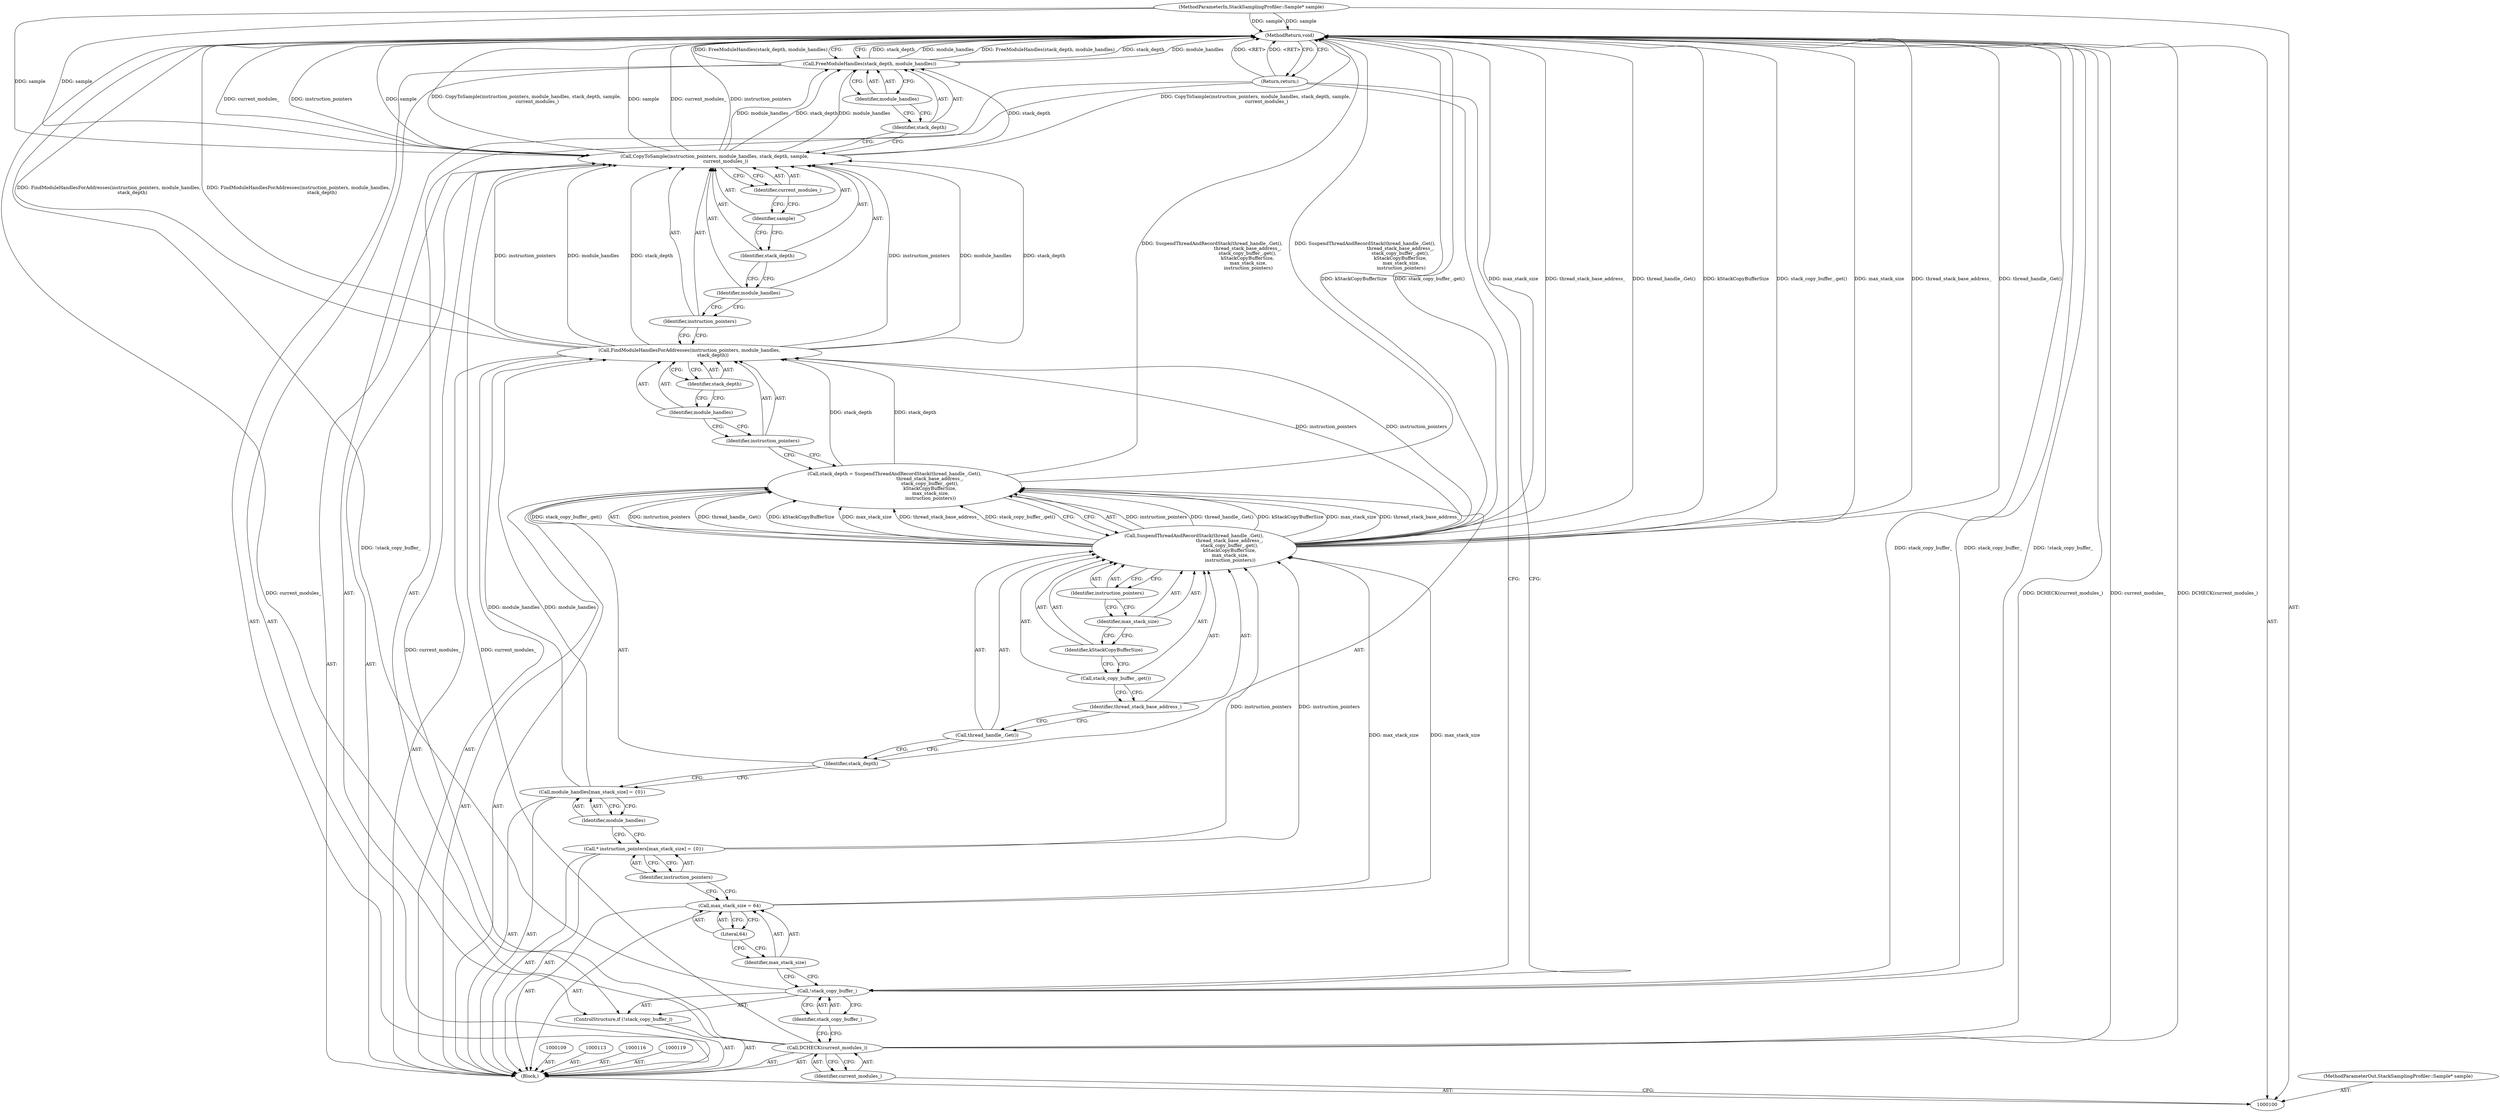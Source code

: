 digraph "0_Chrome_0fb75f1e468fe9054be3b3d3d5b9bf9a66e4199d_1" {
"1000142" [label="(MethodReturn,void)"];
"1000117" [label="(Call,module_handles[max_stack_size] = {0})"];
"1000118" [label="(Identifier,module_handles)"];
"1000122" [label="(Call,SuspendThreadAndRecordStack(thread_handle_.Get(),\n                                                thread_stack_base_address_,\n                                                stack_copy_buffer_.get(),\n                                                kStackCopyBufferSize,\n                                                 max_stack_size,\n                                                 instruction_pointers))"];
"1000123" [label="(Call,thread_handle_.Get())"];
"1000120" [label="(Call,stack_depth = SuspendThreadAndRecordStack(thread_handle_.Get(),\n                                                thread_stack_base_address_,\n                                                stack_copy_buffer_.get(),\n                                                kStackCopyBufferSize,\n                                                 max_stack_size,\n                                                 instruction_pointers))"];
"1000121" [label="(Identifier,stack_depth)"];
"1000124" [label="(Identifier,thread_stack_base_address_)"];
"1000125" [label="(Call,stack_copy_buffer_.get())"];
"1000126" [label="(Identifier,kStackCopyBufferSize)"];
"1000127" [label="(Identifier,max_stack_size)"];
"1000128" [label="(Identifier,instruction_pointers)"];
"1000129" [label="(Call,FindModuleHandlesForAddresses(instruction_pointers, module_handles,\n                                stack_depth))"];
"1000130" [label="(Identifier,instruction_pointers)"];
"1000131" [label="(Identifier,module_handles)"];
"1000132" [label="(Identifier,stack_depth)"];
"1000102" [label="(Block,)"];
"1000101" [label="(MethodParameterIn,StackSamplingProfiler::Sample* sample)"];
"1000198" [label="(MethodParameterOut,StackSamplingProfiler::Sample* sample)"];
"1000134" [label="(Identifier,instruction_pointers)"];
"1000133" [label="(Call,CopyToSample(instruction_pointers, module_handles, stack_depth, sample,\n               current_modules_))"];
"1000135" [label="(Identifier,module_handles)"];
"1000136" [label="(Identifier,stack_depth)"];
"1000137" [label="(Identifier,sample)"];
"1000138" [label="(Identifier,current_modules_)"];
"1000139" [label="(Call,FreeModuleHandles(stack_depth, module_handles))"];
"1000140" [label="(Identifier,stack_depth)"];
"1000141" [label="(Identifier,module_handles)"];
"1000104" [label="(Identifier,current_modules_)"];
"1000103" [label="(Call,DCHECK(current_modules_))"];
"1000105" [label="(ControlStructure,if (!stack_copy_buffer_))"];
"1000106" [label="(Call,!stack_copy_buffer_)"];
"1000107" [label="(Identifier,stack_copy_buffer_)"];
"1000108" [label="(Return,return;)"];
"1000110" [label="(Call,max_stack_size = 64)"];
"1000111" [label="(Identifier,max_stack_size)"];
"1000112" [label="(Literal,64)"];
"1000114" [label="(Call,* instruction_pointers[max_stack_size] = {0})"];
"1000115" [label="(Identifier,instruction_pointers)"];
"1000142" -> "1000100"  [label="AST: "];
"1000142" -> "1000108"  [label="CFG: "];
"1000142" -> "1000139"  [label="CFG: "];
"1000108" -> "1000142"  [label="DDG: <RET>"];
"1000122" -> "1000142"  [label="DDG: kStackCopyBufferSize"];
"1000122" -> "1000142"  [label="DDG: stack_copy_buffer_.get()"];
"1000122" -> "1000142"  [label="DDG: max_stack_size"];
"1000122" -> "1000142"  [label="DDG: thread_stack_base_address_"];
"1000122" -> "1000142"  [label="DDG: thread_handle_.Get()"];
"1000106" -> "1000142"  [label="DDG: stack_copy_buffer_"];
"1000106" -> "1000142"  [label="DDG: !stack_copy_buffer_"];
"1000103" -> "1000142"  [label="DDG: current_modules_"];
"1000103" -> "1000142"  [label="DDG: DCHECK(current_modules_)"];
"1000139" -> "1000142"  [label="DDG: stack_depth"];
"1000139" -> "1000142"  [label="DDG: module_handles"];
"1000139" -> "1000142"  [label="DDG: FreeModuleHandles(stack_depth, module_handles)"];
"1000133" -> "1000142"  [label="DDG: CopyToSample(instruction_pointers, module_handles, stack_depth, sample,\n               current_modules_)"];
"1000133" -> "1000142"  [label="DDG: current_modules_"];
"1000133" -> "1000142"  [label="DDG: instruction_pointers"];
"1000133" -> "1000142"  [label="DDG: sample"];
"1000120" -> "1000142"  [label="DDG: SuspendThreadAndRecordStack(thread_handle_.Get(),\n                                                thread_stack_base_address_,\n                                                stack_copy_buffer_.get(),\n                                                kStackCopyBufferSize,\n                                                 max_stack_size,\n                                                 instruction_pointers)"];
"1000129" -> "1000142"  [label="DDG: FindModuleHandlesForAddresses(instruction_pointers, module_handles,\n                                stack_depth)"];
"1000101" -> "1000142"  [label="DDG: sample"];
"1000117" -> "1000102"  [label="AST: "];
"1000117" -> "1000118"  [label="CFG: "];
"1000118" -> "1000117"  [label="AST: "];
"1000121" -> "1000117"  [label="CFG: "];
"1000117" -> "1000129"  [label="DDG: module_handles"];
"1000118" -> "1000117"  [label="AST: "];
"1000118" -> "1000114"  [label="CFG: "];
"1000117" -> "1000118"  [label="CFG: "];
"1000122" -> "1000120"  [label="AST: "];
"1000122" -> "1000128"  [label="CFG: "];
"1000123" -> "1000122"  [label="AST: "];
"1000124" -> "1000122"  [label="AST: "];
"1000125" -> "1000122"  [label="AST: "];
"1000126" -> "1000122"  [label="AST: "];
"1000127" -> "1000122"  [label="AST: "];
"1000128" -> "1000122"  [label="AST: "];
"1000120" -> "1000122"  [label="CFG: "];
"1000122" -> "1000142"  [label="DDG: kStackCopyBufferSize"];
"1000122" -> "1000142"  [label="DDG: stack_copy_buffer_.get()"];
"1000122" -> "1000142"  [label="DDG: max_stack_size"];
"1000122" -> "1000142"  [label="DDG: thread_stack_base_address_"];
"1000122" -> "1000142"  [label="DDG: thread_handle_.Get()"];
"1000122" -> "1000120"  [label="DDG: instruction_pointers"];
"1000122" -> "1000120"  [label="DDG: thread_handle_.Get()"];
"1000122" -> "1000120"  [label="DDG: kStackCopyBufferSize"];
"1000122" -> "1000120"  [label="DDG: max_stack_size"];
"1000122" -> "1000120"  [label="DDG: thread_stack_base_address_"];
"1000122" -> "1000120"  [label="DDG: stack_copy_buffer_.get()"];
"1000110" -> "1000122"  [label="DDG: max_stack_size"];
"1000114" -> "1000122"  [label="DDG: instruction_pointers"];
"1000122" -> "1000129"  [label="DDG: instruction_pointers"];
"1000123" -> "1000122"  [label="AST: "];
"1000123" -> "1000121"  [label="CFG: "];
"1000124" -> "1000123"  [label="CFG: "];
"1000120" -> "1000102"  [label="AST: "];
"1000120" -> "1000122"  [label="CFG: "];
"1000121" -> "1000120"  [label="AST: "];
"1000122" -> "1000120"  [label="AST: "];
"1000130" -> "1000120"  [label="CFG: "];
"1000120" -> "1000142"  [label="DDG: SuspendThreadAndRecordStack(thread_handle_.Get(),\n                                                thread_stack_base_address_,\n                                                stack_copy_buffer_.get(),\n                                                kStackCopyBufferSize,\n                                                 max_stack_size,\n                                                 instruction_pointers)"];
"1000122" -> "1000120"  [label="DDG: instruction_pointers"];
"1000122" -> "1000120"  [label="DDG: thread_handle_.Get()"];
"1000122" -> "1000120"  [label="DDG: kStackCopyBufferSize"];
"1000122" -> "1000120"  [label="DDG: max_stack_size"];
"1000122" -> "1000120"  [label="DDG: thread_stack_base_address_"];
"1000122" -> "1000120"  [label="DDG: stack_copy_buffer_.get()"];
"1000120" -> "1000129"  [label="DDG: stack_depth"];
"1000121" -> "1000120"  [label="AST: "];
"1000121" -> "1000117"  [label="CFG: "];
"1000123" -> "1000121"  [label="CFG: "];
"1000124" -> "1000122"  [label="AST: "];
"1000124" -> "1000123"  [label="CFG: "];
"1000125" -> "1000124"  [label="CFG: "];
"1000125" -> "1000122"  [label="AST: "];
"1000125" -> "1000124"  [label="CFG: "];
"1000126" -> "1000125"  [label="CFG: "];
"1000126" -> "1000122"  [label="AST: "];
"1000126" -> "1000125"  [label="CFG: "];
"1000127" -> "1000126"  [label="CFG: "];
"1000127" -> "1000122"  [label="AST: "];
"1000127" -> "1000126"  [label="CFG: "];
"1000128" -> "1000127"  [label="CFG: "];
"1000128" -> "1000122"  [label="AST: "];
"1000128" -> "1000127"  [label="CFG: "];
"1000122" -> "1000128"  [label="CFG: "];
"1000129" -> "1000102"  [label="AST: "];
"1000129" -> "1000132"  [label="CFG: "];
"1000130" -> "1000129"  [label="AST: "];
"1000131" -> "1000129"  [label="AST: "];
"1000132" -> "1000129"  [label="AST: "];
"1000134" -> "1000129"  [label="CFG: "];
"1000129" -> "1000142"  [label="DDG: FindModuleHandlesForAddresses(instruction_pointers, module_handles,\n                                stack_depth)"];
"1000122" -> "1000129"  [label="DDG: instruction_pointers"];
"1000117" -> "1000129"  [label="DDG: module_handles"];
"1000120" -> "1000129"  [label="DDG: stack_depth"];
"1000129" -> "1000133"  [label="DDG: instruction_pointers"];
"1000129" -> "1000133"  [label="DDG: module_handles"];
"1000129" -> "1000133"  [label="DDG: stack_depth"];
"1000130" -> "1000129"  [label="AST: "];
"1000130" -> "1000120"  [label="CFG: "];
"1000131" -> "1000130"  [label="CFG: "];
"1000131" -> "1000129"  [label="AST: "];
"1000131" -> "1000130"  [label="CFG: "];
"1000132" -> "1000131"  [label="CFG: "];
"1000132" -> "1000129"  [label="AST: "];
"1000132" -> "1000131"  [label="CFG: "];
"1000129" -> "1000132"  [label="CFG: "];
"1000102" -> "1000100"  [label="AST: "];
"1000103" -> "1000102"  [label="AST: "];
"1000105" -> "1000102"  [label="AST: "];
"1000109" -> "1000102"  [label="AST: "];
"1000110" -> "1000102"  [label="AST: "];
"1000113" -> "1000102"  [label="AST: "];
"1000114" -> "1000102"  [label="AST: "];
"1000116" -> "1000102"  [label="AST: "];
"1000117" -> "1000102"  [label="AST: "];
"1000119" -> "1000102"  [label="AST: "];
"1000120" -> "1000102"  [label="AST: "];
"1000129" -> "1000102"  [label="AST: "];
"1000133" -> "1000102"  [label="AST: "];
"1000139" -> "1000102"  [label="AST: "];
"1000101" -> "1000100"  [label="AST: "];
"1000101" -> "1000142"  [label="DDG: sample"];
"1000101" -> "1000133"  [label="DDG: sample"];
"1000198" -> "1000100"  [label="AST: "];
"1000134" -> "1000133"  [label="AST: "];
"1000134" -> "1000129"  [label="CFG: "];
"1000135" -> "1000134"  [label="CFG: "];
"1000133" -> "1000102"  [label="AST: "];
"1000133" -> "1000138"  [label="CFG: "];
"1000134" -> "1000133"  [label="AST: "];
"1000135" -> "1000133"  [label="AST: "];
"1000136" -> "1000133"  [label="AST: "];
"1000137" -> "1000133"  [label="AST: "];
"1000138" -> "1000133"  [label="AST: "];
"1000140" -> "1000133"  [label="CFG: "];
"1000133" -> "1000142"  [label="DDG: CopyToSample(instruction_pointers, module_handles, stack_depth, sample,\n               current_modules_)"];
"1000133" -> "1000142"  [label="DDG: current_modules_"];
"1000133" -> "1000142"  [label="DDG: instruction_pointers"];
"1000133" -> "1000142"  [label="DDG: sample"];
"1000129" -> "1000133"  [label="DDG: instruction_pointers"];
"1000129" -> "1000133"  [label="DDG: module_handles"];
"1000129" -> "1000133"  [label="DDG: stack_depth"];
"1000101" -> "1000133"  [label="DDG: sample"];
"1000103" -> "1000133"  [label="DDG: current_modules_"];
"1000133" -> "1000139"  [label="DDG: stack_depth"];
"1000133" -> "1000139"  [label="DDG: module_handles"];
"1000135" -> "1000133"  [label="AST: "];
"1000135" -> "1000134"  [label="CFG: "];
"1000136" -> "1000135"  [label="CFG: "];
"1000136" -> "1000133"  [label="AST: "];
"1000136" -> "1000135"  [label="CFG: "];
"1000137" -> "1000136"  [label="CFG: "];
"1000137" -> "1000133"  [label="AST: "];
"1000137" -> "1000136"  [label="CFG: "];
"1000138" -> "1000137"  [label="CFG: "];
"1000138" -> "1000133"  [label="AST: "];
"1000138" -> "1000137"  [label="CFG: "];
"1000133" -> "1000138"  [label="CFG: "];
"1000139" -> "1000102"  [label="AST: "];
"1000139" -> "1000141"  [label="CFG: "];
"1000140" -> "1000139"  [label="AST: "];
"1000141" -> "1000139"  [label="AST: "];
"1000142" -> "1000139"  [label="CFG: "];
"1000139" -> "1000142"  [label="DDG: stack_depth"];
"1000139" -> "1000142"  [label="DDG: module_handles"];
"1000139" -> "1000142"  [label="DDG: FreeModuleHandles(stack_depth, module_handles)"];
"1000133" -> "1000139"  [label="DDG: stack_depth"];
"1000133" -> "1000139"  [label="DDG: module_handles"];
"1000140" -> "1000139"  [label="AST: "];
"1000140" -> "1000133"  [label="CFG: "];
"1000141" -> "1000140"  [label="CFG: "];
"1000141" -> "1000139"  [label="AST: "];
"1000141" -> "1000140"  [label="CFG: "];
"1000139" -> "1000141"  [label="CFG: "];
"1000104" -> "1000103"  [label="AST: "];
"1000104" -> "1000100"  [label="CFG: "];
"1000103" -> "1000104"  [label="CFG: "];
"1000103" -> "1000102"  [label="AST: "];
"1000103" -> "1000104"  [label="CFG: "];
"1000104" -> "1000103"  [label="AST: "];
"1000107" -> "1000103"  [label="CFG: "];
"1000103" -> "1000142"  [label="DDG: current_modules_"];
"1000103" -> "1000142"  [label="DDG: DCHECK(current_modules_)"];
"1000103" -> "1000133"  [label="DDG: current_modules_"];
"1000105" -> "1000102"  [label="AST: "];
"1000106" -> "1000105"  [label="AST: "];
"1000108" -> "1000105"  [label="AST: "];
"1000106" -> "1000105"  [label="AST: "];
"1000106" -> "1000107"  [label="CFG: "];
"1000107" -> "1000106"  [label="AST: "];
"1000108" -> "1000106"  [label="CFG: "];
"1000111" -> "1000106"  [label="CFG: "];
"1000106" -> "1000142"  [label="DDG: stack_copy_buffer_"];
"1000106" -> "1000142"  [label="DDG: !stack_copy_buffer_"];
"1000107" -> "1000106"  [label="AST: "];
"1000107" -> "1000103"  [label="CFG: "];
"1000106" -> "1000107"  [label="CFG: "];
"1000108" -> "1000105"  [label="AST: "];
"1000108" -> "1000106"  [label="CFG: "];
"1000142" -> "1000108"  [label="CFG: "];
"1000108" -> "1000142"  [label="DDG: <RET>"];
"1000110" -> "1000102"  [label="AST: "];
"1000110" -> "1000112"  [label="CFG: "];
"1000111" -> "1000110"  [label="AST: "];
"1000112" -> "1000110"  [label="AST: "];
"1000115" -> "1000110"  [label="CFG: "];
"1000110" -> "1000122"  [label="DDG: max_stack_size"];
"1000111" -> "1000110"  [label="AST: "];
"1000111" -> "1000106"  [label="CFG: "];
"1000112" -> "1000111"  [label="CFG: "];
"1000112" -> "1000110"  [label="AST: "];
"1000112" -> "1000111"  [label="CFG: "];
"1000110" -> "1000112"  [label="CFG: "];
"1000114" -> "1000102"  [label="AST: "];
"1000114" -> "1000115"  [label="CFG: "];
"1000115" -> "1000114"  [label="AST: "];
"1000118" -> "1000114"  [label="CFG: "];
"1000114" -> "1000122"  [label="DDG: instruction_pointers"];
"1000115" -> "1000114"  [label="AST: "];
"1000115" -> "1000110"  [label="CFG: "];
"1000114" -> "1000115"  [label="CFG: "];
}
